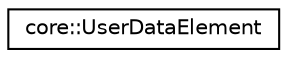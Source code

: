 digraph "Graphical Class Hierarchy"
{
  edge [fontname="Helvetica",fontsize="10",labelfontname="Helvetica",labelfontsize="10"];
  node [fontname="Helvetica",fontsize="10",shape=record];
  rankdir="LR";
  Node1 [label="core::UserDataElement",height=0.2,width=0.4,color="black", fillcolor="white", style="filled",URL="$classcore_1_1_user_data_element.html"];
}
